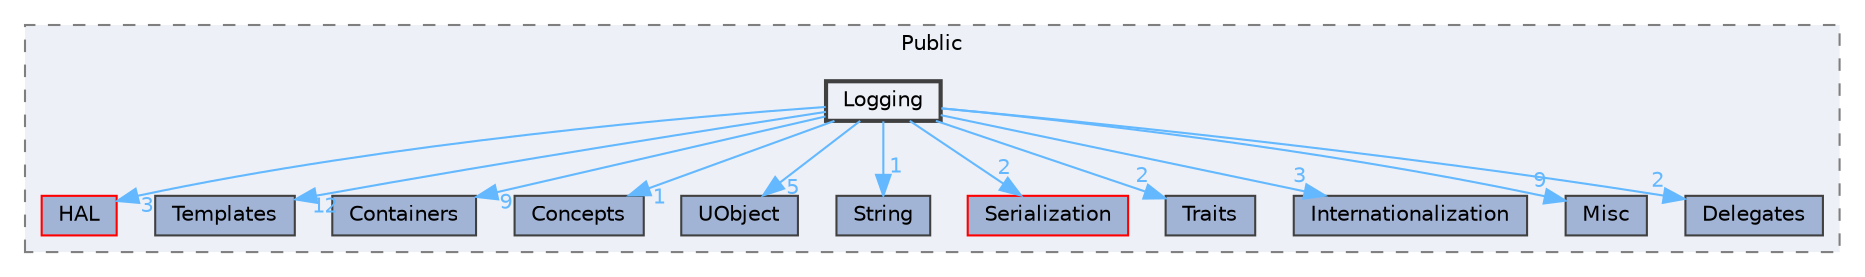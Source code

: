 digraph "Logging"
{
 // INTERACTIVE_SVG=YES
 // LATEX_PDF_SIZE
  bgcolor="transparent";
  edge [fontname=Helvetica,fontsize=10,labelfontname=Helvetica,labelfontsize=10];
  node [fontname=Helvetica,fontsize=10,shape=box,height=0.2,width=0.4];
  compound=true
  subgraph clusterdir_ba49309ee78fabe0452662bc1a7ef37d {
    graph [ bgcolor="#edf0f7", pencolor="grey50", label="Public", fontname=Helvetica,fontsize=10 style="filled,dashed", URL="dir_ba49309ee78fabe0452662bc1a7ef37d.html",tooltip=""]
  dir_06b681a867cd45e91f64ca04156625cf [label="HAL", fillcolor="#a2b4d6", color="red", style="filled", URL="dir_06b681a867cd45e91f64ca04156625cf.html",tooltip=""];
  dir_d923b29e5793e4ca6ecf89bd6d2fe94d [label="Templates", fillcolor="#a2b4d6", color="grey25", style="filled", URL="dir_d923b29e5793e4ca6ecf89bd6d2fe94d.html",tooltip=""];
  dir_d6d4edf6ba84739b62e6fae684879a69 [label="Containers", fillcolor="#a2b4d6", color="grey25", style="filled", URL="dir_d6d4edf6ba84739b62e6fae684879a69.html",tooltip=""];
  dir_c26db620287ff9e106cb2aff5aef10fd [label="Concepts", fillcolor="#a2b4d6", color="grey25", style="filled", URL="dir_c26db620287ff9e106cb2aff5aef10fd.html",tooltip=""];
  dir_2d932d80d33aabcfd2bb1405923ee501 [label="UObject", fillcolor="#a2b4d6", color="grey25", style="filled", URL="dir_2d932d80d33aabcfd2bb1405923ee501.html",tooltip=""];
  dir_320360e1f078dda43a743c6d58bbd9d4 [label="String", fillcolor="#a2b4d6", color="grey25", style="filled", URL="dir_320360e1f078dda43a743c6d58bbd9d4.html",tooltip=""];
  dir_4acb951885fdf3c7a4c2ab809ab845db [label="Serialization", fillcolor="#a2b4d6", color="red", style="filled", URL="dir_4acb951885fdf3c7a4c2ab809ab845db.html",tooltip=""];
  dir_5ba3ce5a6b2972cf607ff00f8102a12d [label="Traits", fillcolor="#a2b4d6", color="grey25", style="filled", URL="dir_5ba3ce5a6b2972cf607ff00f8102a12d.html",tooltip=""];
  dir_7c36f6222b1cd3894142f27e327fdf31 [label="Internationalization", fillcolor="#a2b4d6", color="grey25", style="filled", URL="dir_7c36f6222b1cd3894142f27e327fdf31.html",tooltip=""];
  dir_8d7b93d547498163f6da7ff79a1b5a4d [label="Misc", fillcolor="#a2b4d6", color="grey25", style="filled", URL="dir_8d7b93d547498163f6da7ff79a1b5a4d.html",tooltip=""];
  dir_a39d52dbb05fe3fcbf188fdc980a664a [label="Delegates", fillcolor="#a2b4d6", color="grey25", style="filled", URL="dir_a39d52dbb05fe3fcbf188fdc980a664a.html",tooltip=""];
  dir_cdbe86fff28349c50d558c00879cc362 [label="Logging", fillcolor="#edf0f7", color="grey25", style="filled,bold", URL="dir_cdbe86fff28349c50d558c00879cc362.html",tooltip=""];
  }
  dir_cdbe86fff28349c50d558c00879cc362->dir_06b681a867cd45e91f64ca04156625cf [headlabel="3", labeldistance=1.5 headhref="dir_000592_000461.html" href="dir_000592_000461.html" color="steelblue1" fontcolor="steelblue1"];
  dir_cdbe86fff28349c50d558c00879cc362->dir_2d932d80d33aabcfd2bb1405923ee501 [headlabel="5", labeldistance=1.5 headhref="dir_000592_001227.html" href="dir_000592_001227.html" color="steelblue1" fontcolor="steelblue1"];
  dir_cdbe86fff28349c50d558c00879cc362->dir_320360e1f078dda43a743c6d58bbd9d4 [headlabel="1", labeldistance=1.5 headhref="dir_000592_001142.html" href="dir_000592_001142.html" color="steelblue1" fontcolor="steelblue1"];
  dir_cdbe86fff28349c50d558c00879cc362->dir_4acb951885fdf3c7a4c2ab809ab845db [headlabel="2", labeldistance=1.5 headhref="dir_000592_001018.html" href="dir_000592_001018.html" color="steelblue1" fontcolor="steelblue1"];
  dir_cdbe86fff28349c50d558c00879cc362->dir_5ba3ce5a6b2972cf607ff00f8102a12d [headlabel="2", labeldistance=1.5 headhref="dir_000592_001212.html" href="dir_000592_001212.html" color="steelblue1" fontcolor="steelblue1"];
  dir_cdbe86fff28349c50d558c00879cc362->dir_7c36f6222b1cd3894142f27e327fdf31 [headlabel="3", labeldistance=1.5 headhref="dir_000592_000526.html" href="dir_000592_000526.html" color="steelblue1" fontcolor="steelblue1"];
  dir_cdbe86fff28349c50d558c00879cc362->dir_8d7b93d547498163f6da7ff79a1b5a4d [headlabel="9", labeldistance=1.5 headhref="dir_000592_000649.html" href="dir_000592_000649.html" color="steelblue1" fontcolor="steelblue1"];
  dir_cdbe86fff28349c50d558c00879cc362->dir_a39d52dbb05fe3fcbf188fdc980a664a [headlabel="2", labeldistance=1.5 headhref="dir_000592_000308.html" href="dir_000592_000308.html" color="steelblue1" fontcolor="steelblue1"];
  dir_cdbe86fff28349c50d558c00879cc362->dir_c26db620287ff9e106cb2aff5aef10fd [headlabel="1", labeldistance=1.5 headhref="dir_000592_000236.html" href="dir_000592_000236.html" color="steelblue1" fontcolor="steelblue1"];
  dir_cdbe86fff28349c50d558c00879cc362->dir_d6d4edf6ba84739b62e6fae684879a69 [headlabel="9", labeldistance=1.5 headhref="dir_000592_000253.html" href="dir_000592_000253.html" color="steelblue1" fontcolor="steelblue1"];
  dir_cdbe86fff28349c50d558c00879cc362->dir_d923b29e5793e4ca6ecf89bd6d2fe94d [headlabel="12", labeldistance=1.5 headhref="dir_000592_001176.html" href="dir_000592_001176.html" color="steelblue1" fontcolor="steelblue1"];
}
